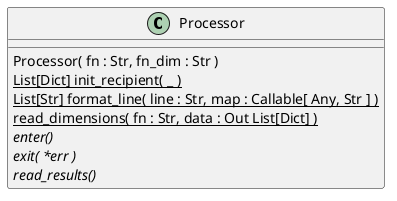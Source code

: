 @startuml

class Processor {
    Processor( fn : Str, fn_dim : Str )
    {static} List[Dict] init_recipient( _ )
    {static} List[Str] format_line( line : Str, map : Callable[ Any, Str ] )
    {static} read_dimensions( fn : Str, data : Out List[Dict] )
    {abstract} enter()
    {abstract} exit( *err )
    {abstract} read_results()
}

@enduml
